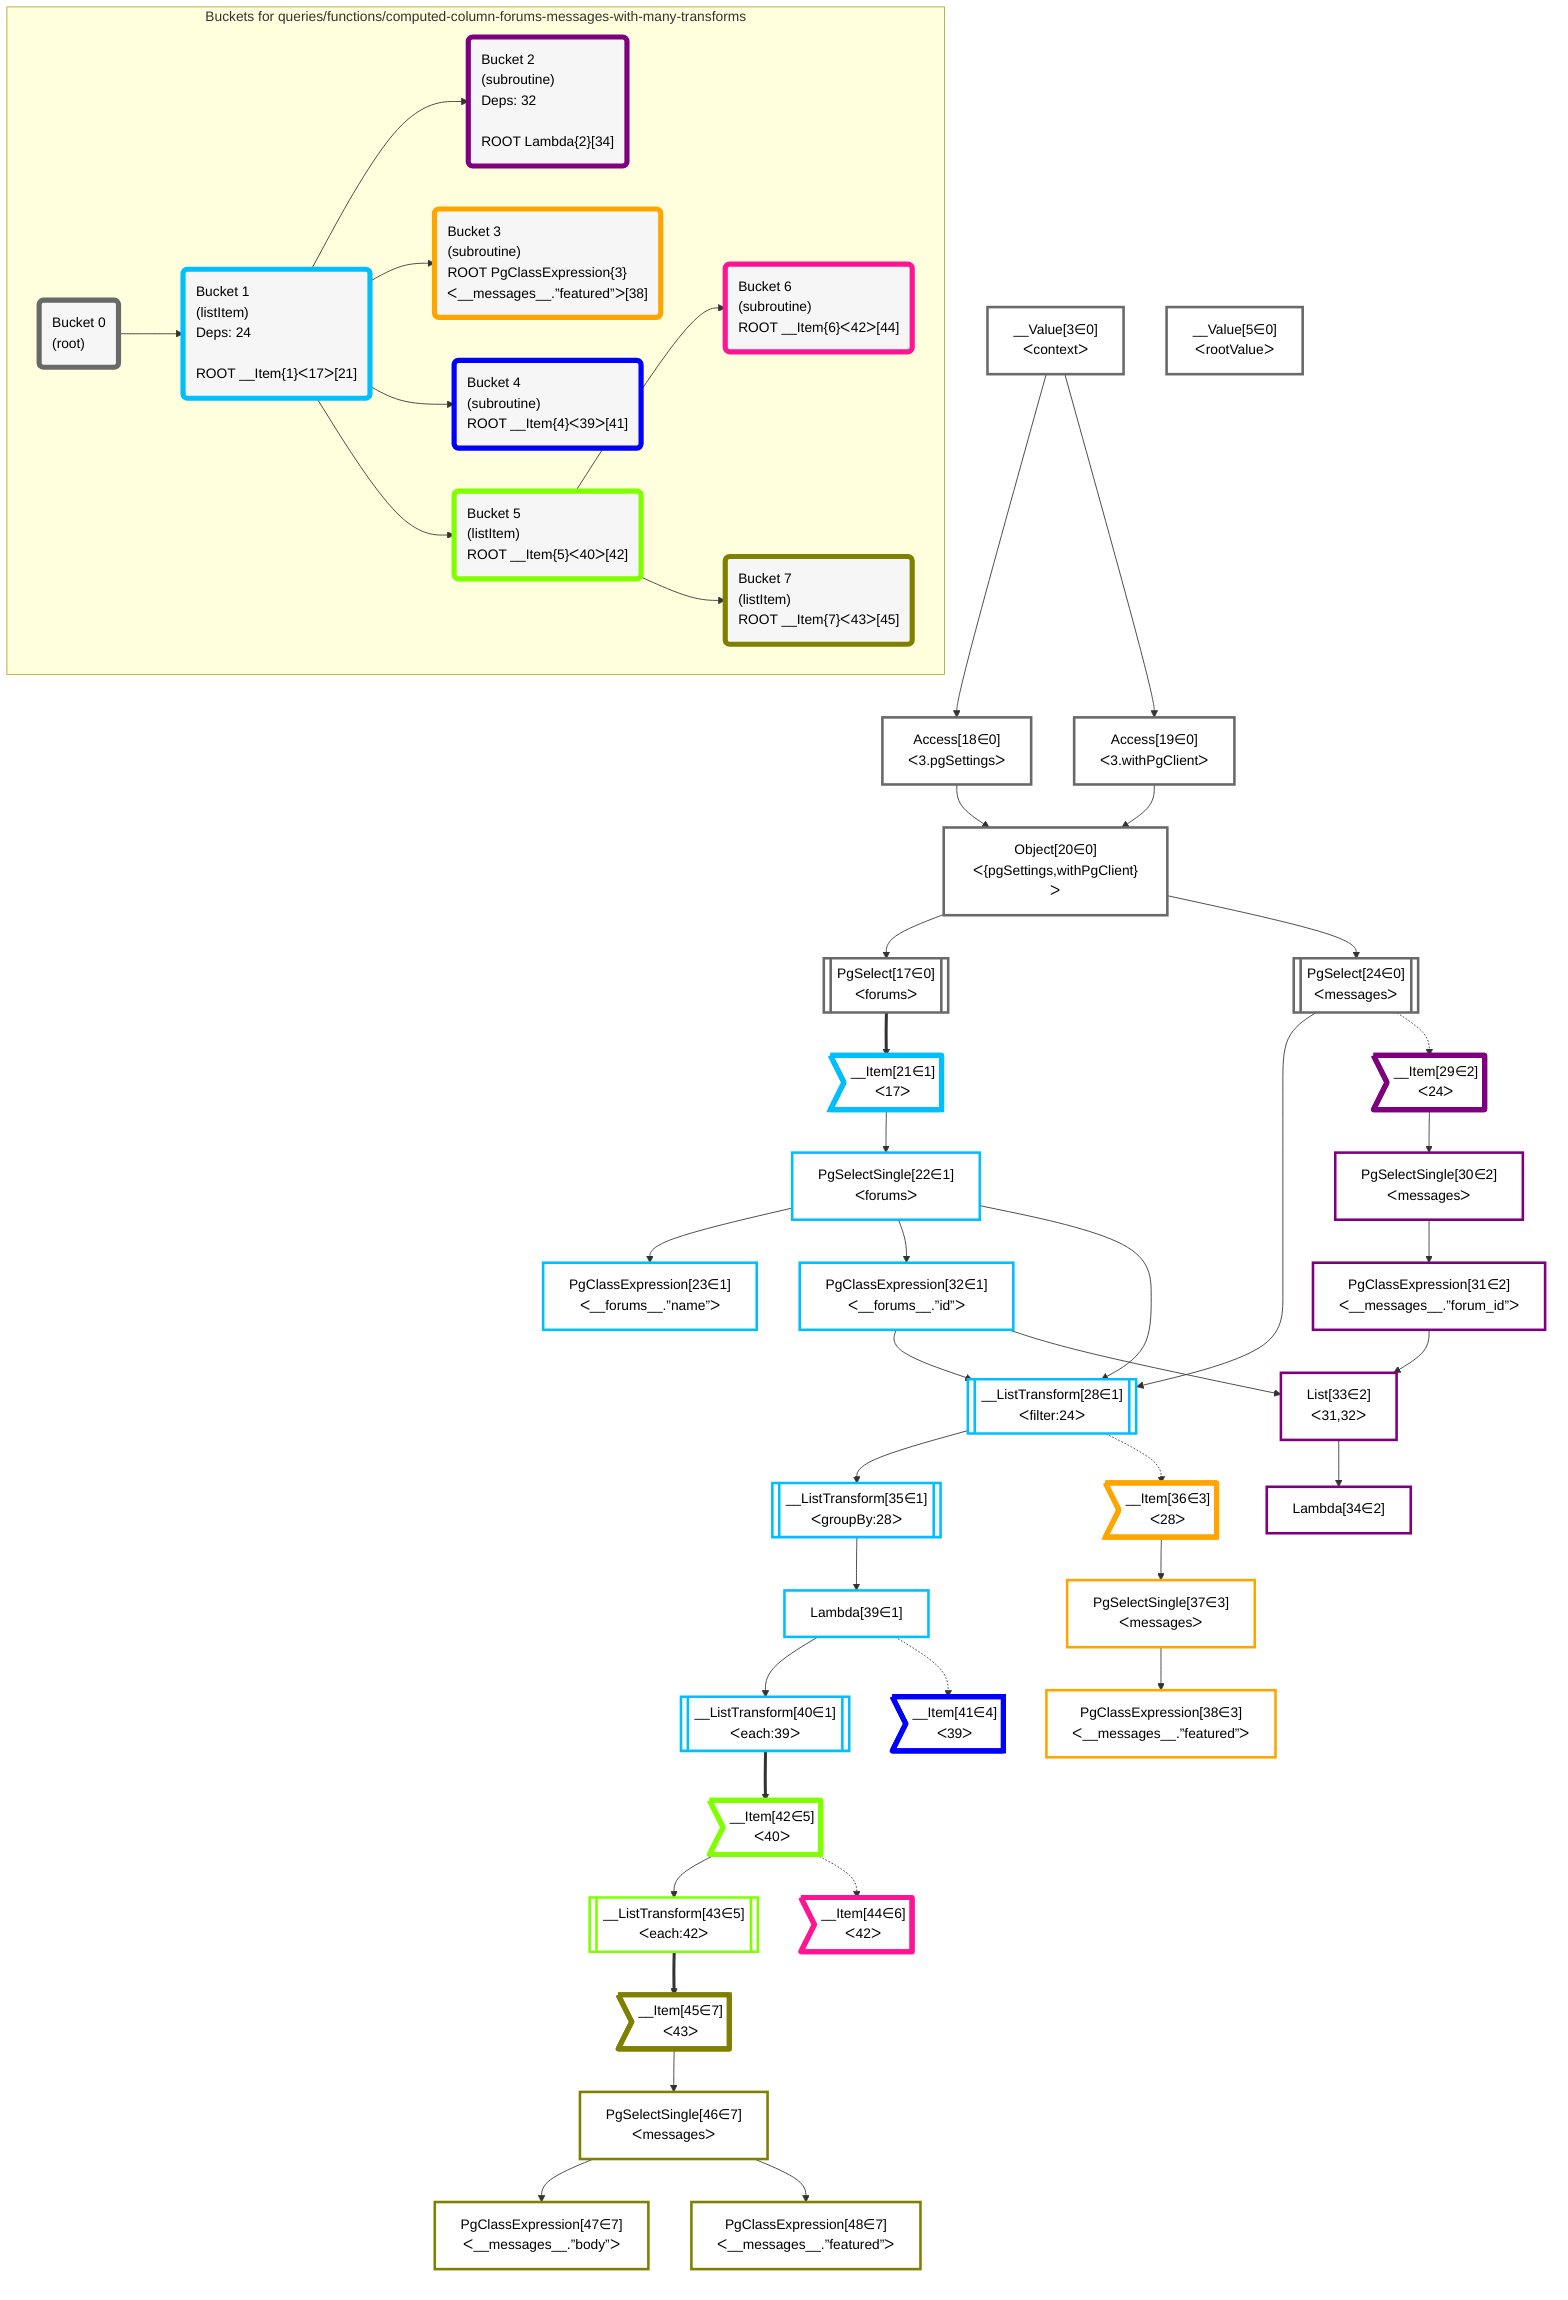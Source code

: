 graph TD
    classDef path fill:#eee,stroke:#000,color:#000
    classDef plan fill:#fff,stroke-width:3px,color:#000
    classDef itemplan fill:#fff,stroke-width:6px,color:#000
    classDef sideeffectplan fill:#f00,stroke-width:6px,color:#000
    classDef bucket fill:#f6f6f6,color:#000,stroke-width:6px,text-align:left


    %% define steps
    __Value3["__Value[3∈0]<br />ᐸcontextᐳ"]:::plan
    __Value5["__Value[5∈0]<br />ᐸrootValueᐳ"]:::plan
    Access18["Access[18∈0]<br />ᐸ3.pgSettingsᐳ"]:::plan
    Access19["Access[19∈0]<br />ᐸ3.withPgClientᐳ"]:::plan
    Object20["Object[20∈0]<br />ᐸ{pgSettings,withPgClient}ᐳ"]:::plan
    PgSelect17[["PgSelect[17∈0]<br />ᐸforumsᐳ"]]:::plan
    __Item21>"__Item[21∈1]<br />ᐸ17ᐳ"]:::itemplan
    PgSelectSingle22["PgSelectSingle[22∈1]<br />ᐸforumsᐳ"]:::plan
    PgClassExpression23["PgClassExpression[23∈1]<br />ᐸ__forums__.”name”ᐳ"]:::plan
    PgSelect24[["PgSelect[24∈0]<br />ᐸmessagesᐳ"]]:::plan
    PgClassExpression32["PgClassExpression[32∈1]<br />ᐸ__forums__.”id”ᐳ"]:::plan
    __ListTransform28[["__ListTransform[28∈1]<br />ᐸfilter:24ᐳ"]]:::plan
    __Item29>"__Item[29∈2]<br />ᐸ24ᐳ"]:::itemplan
    PgSelectSingle30["PgSelectSingle[30∈2]<br />ᐸmessagesᐳ"]:::plan
    PgClassExpression31["PgClassExpression[31∈2]<br />ᐸ__messages__.”forum_id”ᐳ"]:::plan
    List33["List[33∈2]<br />ᐸ31,32ᐳ"]:::plan
    Lambda34["Lambda[34∈2]"]:::plan
    __ListTransform35[["__ListTransform[35∈1]<br />ᐸgroupBy:28ᐳ"]]:::plan
    __Item36>"__Item[36∈3]<br />ᐸ28ᐳ"]:::itemplan
    PgSelectSingle37["PgSelectSingle[37∈3]<br />ᐸmessagesᐳ"]:::plan
    PgClassExpression38["PgClassExpression[38∈3]<br />ᐸ__messages__.”featured”ᐳ"]:::plan
    Lambda39["Lambda[39∈1]"]:::plan
    __ListTransform40[["__ListTransform[40∈1]<br />ᐸeach:39ᐳ"]]:::plan
    __Item41>"__Item[41∈4]<br />ᐸ39ᐳ"]:::itemplan
    __Item42>"__Item[42∈5]<br />ᐸ40ᐳ"]:::itemplan
    __ListTransform43[["__ListTransform[43∈5]<br />ᐸeach:42ᐳ"]]:::plan
    __Item44>"__Item[44∈6]<br />ᐸ42ᐳ"]:::itemplan
    __Item45>"__Item[45∈7]<br />ᐸ43ᐳ"]:::itemplan
    PgSelectSingle46["PgSelectSingle[46∈7]<br />ᐸmessagesᐳ"]:::plan
    PgClassExpression47["PgClassExpression[47∈7]<br />ᐸ__messages__.”body”ᐳ"]:::plan
    PgClassExpression48["PgClassExpression[48∈7]<br />ᐸ__messages__.”featured”ᐳ"]:::plan

    %% plan dependencies
    __Value3 --> Access18
    __Value3 --> Access19
    Access18 & Access19 --> Object20
    Object20 --> PgSelect17
    PgSelect17 ==> __Item21
    __Item21 --> PgSelectSingle22
    PgSelectSingle22 --> PgClassExpression23
    Object20 --> PgSelect24
    PgSelectSingle22 --> PgClassExpression32
    PgSelect24 & PgSelectSingle22 & PgClassExpression32 --> __ListTransform28
    PgSelect24 -.-> __Item29
    __Item29 --> PgSelectSingle30
    PgSelectSingle30 --> PgClassExpression31
    PgClassExpression31 & PgClassExpression32 --> List33
    List33 --> Lambda34
    __ListTransform28 --> __ListTransform35
    __ListTransform28 -.-> __Item36
    __Item36 --> PgSelectSingle37
    PgSelectSingle37 --> PgClassExpression38
    __ListTransform35 --> Lambda39
    Lambda39 --> __ListTransform40
    Lambda39 -.-> __Item41
    __ListTransform40 ==> __Item42
    __Item42 --> __ListTransform43
    __Item42 -.-> __Item44
    __ListTransform43 ==> __Item45
    __Item45 --> PgSelectSingle46
    PgSelectSingle46 --> PgClassExpression47
    PgSelectSingle46 --> PgClassExpression48

    subgraph "Buckets for queries/functions/computed-column-forums-messages-with-many-transforms"
    Bucket0("Bucket 0<br />(root)"):::bucket
    classDef bucket0 stroke:#696969
    class Bucket0,__Value3,__Value5,PgSelect17,Access18,Access19,Object20,PgSelect24 bucket0
    Bucket1("Bucket 1<br />(listItem)<br />Deps: 24<br /><br />ROOT __Item{1}ᐸ17ᐳ[21]"):::bucket
    classDef bucket1 stroke:#00bfff
    class Bucket1,__Item21,PgSelectSingle22,PgClassExpression23,__ListTransform28,PgClassExpression32,__ListTransform35,Lambda39,__ListTransform40 bucket1
    Bucket2("Bucket 2<br />(subroutine)<br />Deps: 32<br /><br />ROOT Lambda{2}[34]"):::bucket
    classDef bucket2 stroke:#7f007f
    class Bucket2,__Item29,PgSelectSingle30,PgClassExpression31,List33,Lambda34 bucket2
    Bucket3("Bucket 3<br />(subroutine)<br />ROOT PgClassExpression{3}ᐸ__messages__.”featured”ᐳ[38]"):::bucket
    classDef bucket3 stroke:#ffa500
    class Bucket3,__Item36,PgSelectSingle37,PgClassExpression38 bucket3
    Bucket4("Bucket 4<br />(subroutine)<br />ROOT __Item{4}ᐸ39ᐳ[41]"):::bucket
    classDef bucket4 stroke:#0000ff
    class Bucket4,__Item41 bucket4
    Bucket5("Bucket 5<br />(listItem)<br />ROOT __Item{5}ᐸ40ᐳ[42]"):::bucket
    classDef bucket5 stroke:#7fff00
    class Bucket5,__Item42,__ListTransform43 bucket5
    Bucket6("Bucket 6<br />(subroutine)<br />ROOT __Item{6}ᐸ42ᐳ[44]"):::bucket
    classDef bucket6 stroke:#ff1493
    class Bucket6,__Item44 bucket6
    Bucket7("Bucket 7<br />(listItem)<br />ROOT __Item{7}ᐸ43ᐳ[45]"):::bucket
    classDef bucket7 stroke:#808000
    class Bucket7,__Item45,PgSelectSingle46,PgClassExpression47,PgClassExpression48 bucket7
    Bucket0 --> Bucket1
    Bucket1 --> Bucket2 & Bucket3 & Bucket4 & Bucket5
    Bucket5 --> Bucket6 & Bucket7
    end